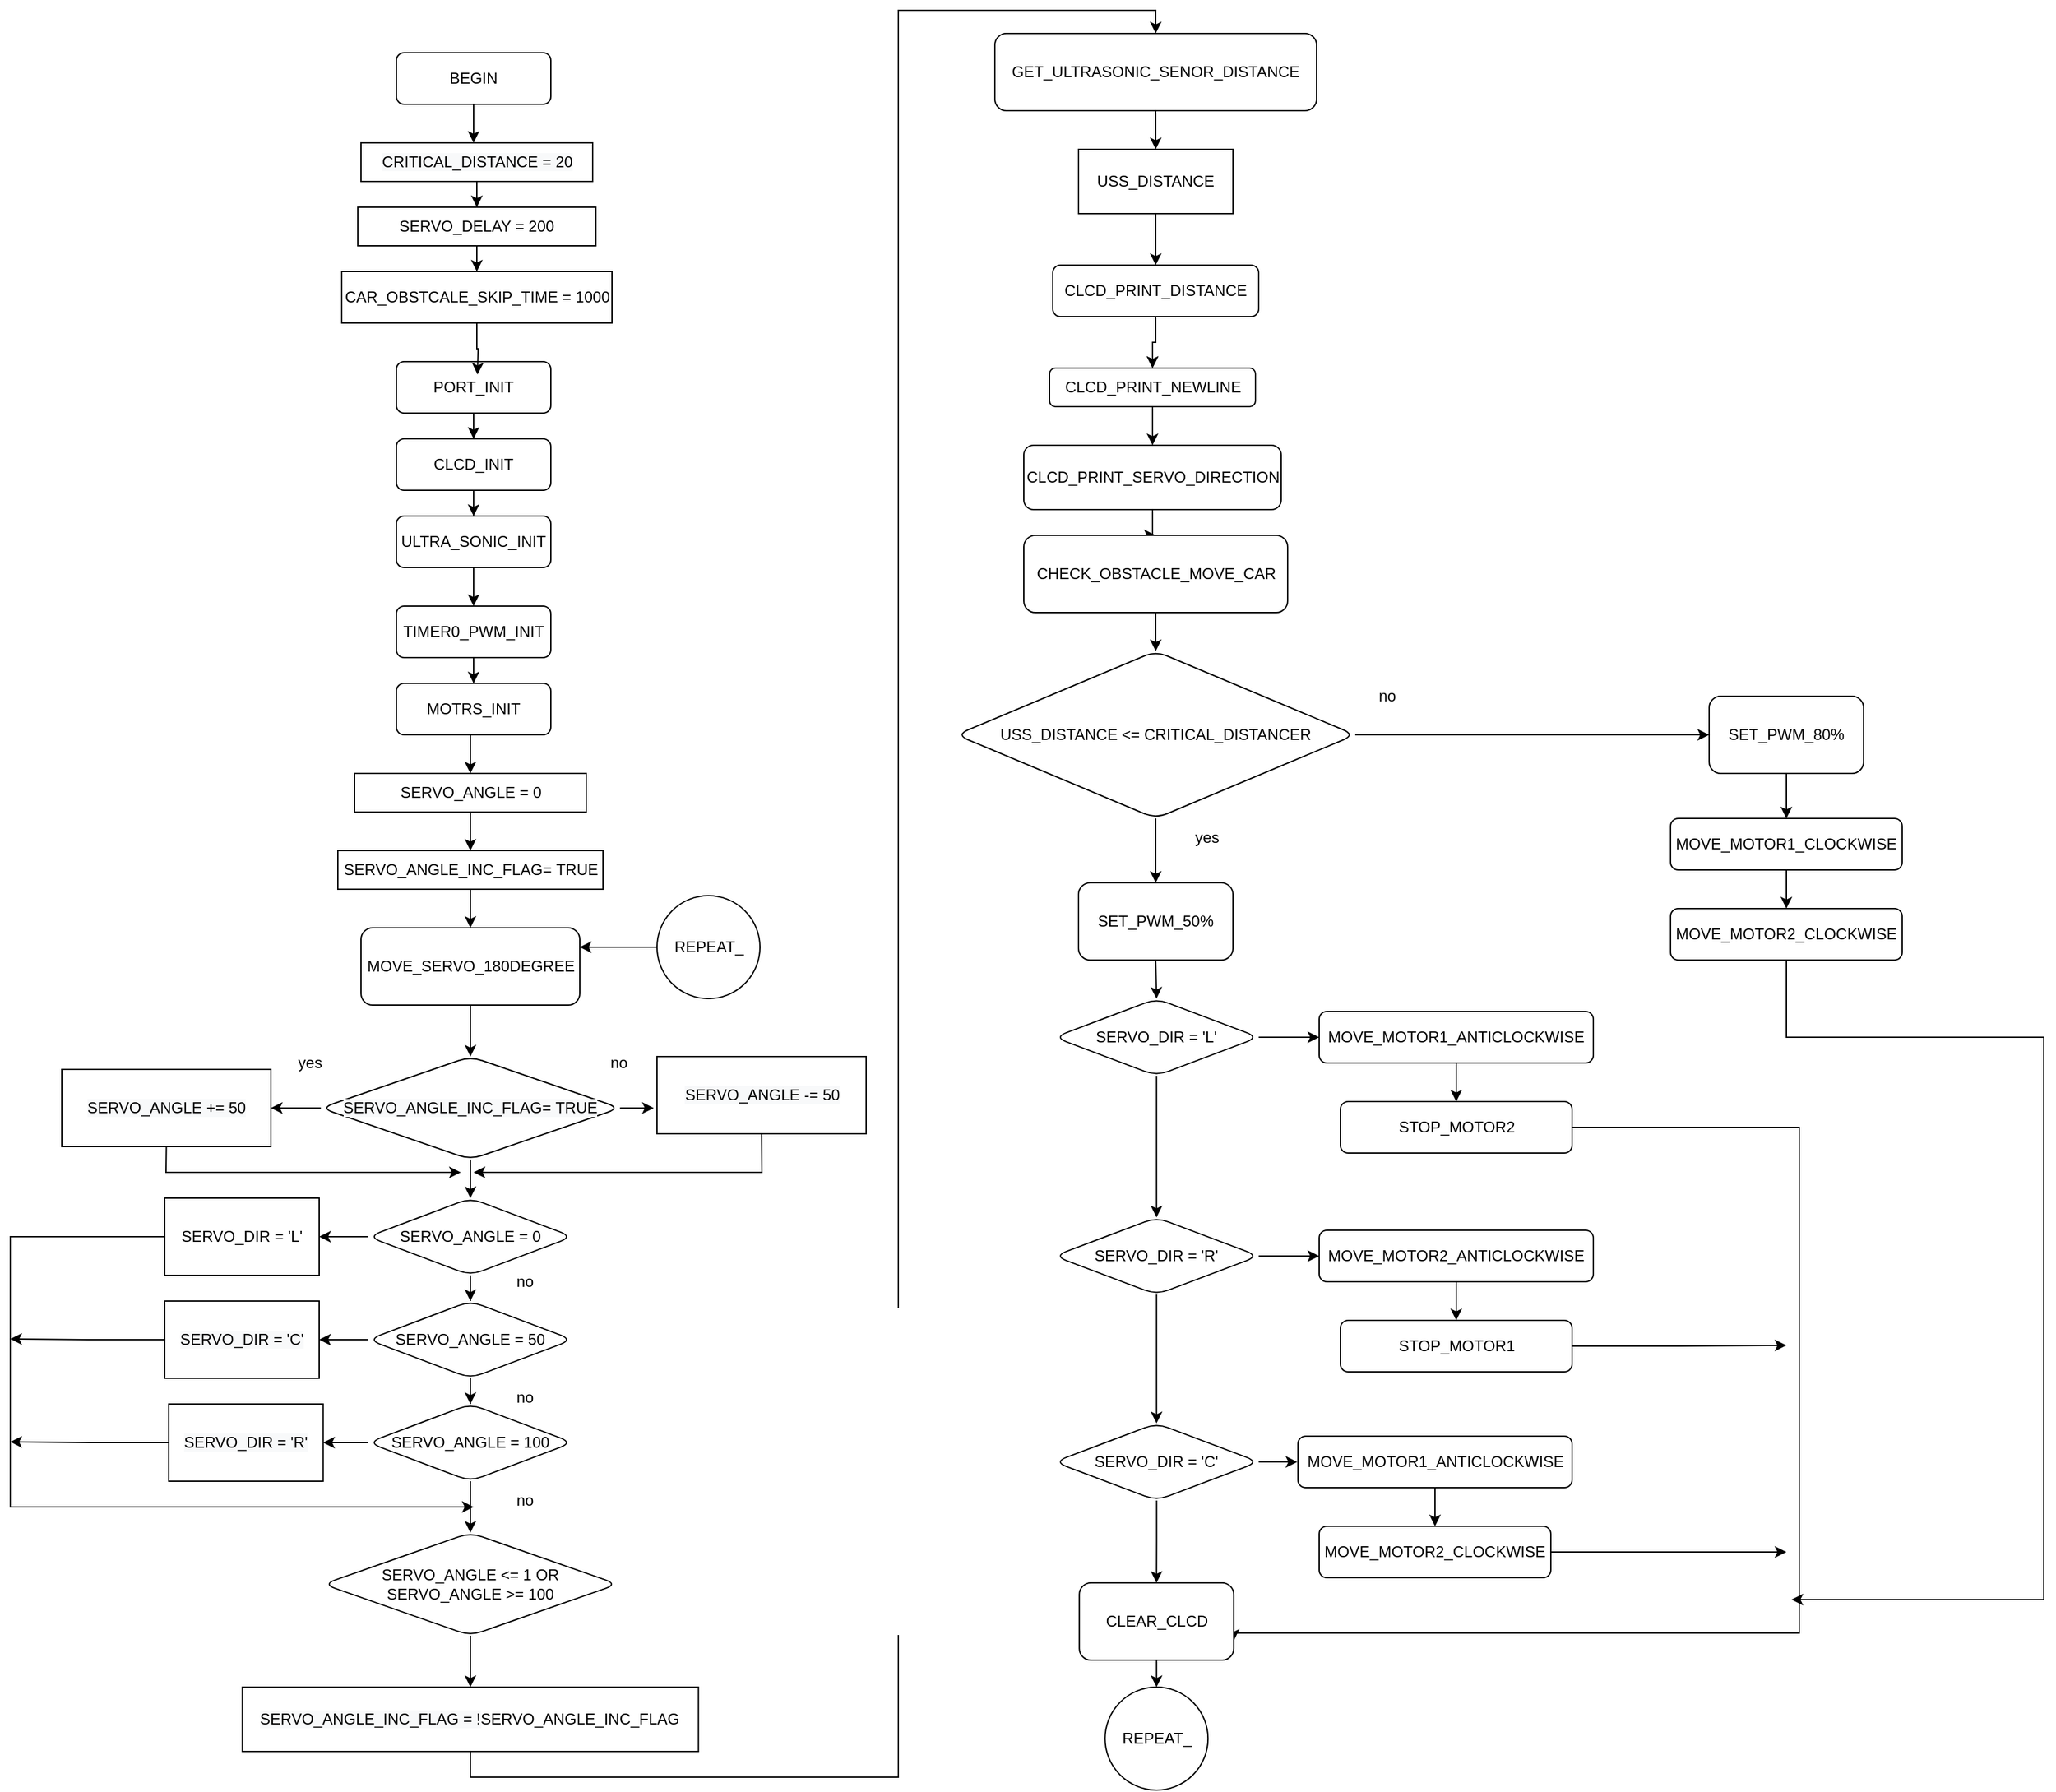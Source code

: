 <mxfile version="16.6.4" type="device"><diagram id="C5RBs43oDa-KdzZeNtuy" name="Page-1"><mxGraphModel dx="3539" dy="2941" grid="1" gridSize="13" guides="1" tooltips="1" connect="1" arrows="1" fold="1" page="1" pageScale="1" pageWidth="1169" pageHeight="1654" math="0" shadow="0"><root><mxCell id="WIyWlLk6GJQsqaUBKTNV-0"/><mxCell id="WIyWlLk6GJQsqaUBKTNV-1" parent="WIyWlLk6GJQsqaUBKTNV-0"/><mxCell id="8HvTYwltKbshmq21rxBY-44" value="" style="edgeStyle=orthogonalEdgeStyle;rounded=0;orthogonalLoop=1;jettySize=auto;html=1;" edge="1" parent="WIyWlLk6GJQsqaUBKTNV-1" source="WIyWlLk6GJQsqaUBKTNV-3"><mxGeometry relative="1" as="geometry"><mxPoint x="-10" y="-40" as="targetPoint"/></mxGeometry></mxCell><mxCell id="WIyWlLk6GJQsqaUBKTNV-3" value="BEGIN" style="rounded=1;whiteSpace=wrap;html=1;fontSize=12;glass=0;strokeWidth=1;shadow=0;" parent="WIyWlLk6GJQsqaUBKTNV-1" vertex="1"><mxGeometry x="-70" y="-110" width="120" height="40" as="geometry"/></mxCell><mxCell id="8HvTYwltKbshmq21rxBY-4" value="" style="edgeStyle=orthogonalEdgeStyle;rounded=0;orthogonalLoop=1;jettySize=auto;html=1;" edge="1" parent="WIyWlLk6GJQsqaUBKTNV-1" source="8HvTYwltKbshmq21rxBY-0" target="8HvTYwltKbshmq21rxBY-1"><mxGeometry relative="1" as="geometry"/></mxCell><mxCell id="8HvTYwltKbshmq21rxBY-0" value="PORT_INIT" style="rounded=1;whiteSpace=wrap;html=1;fontSize=12;glass=0;strokeWidth=1;shadow=0;" vertex="1" parent="WIyWlLk6GJQsqaUBKTNV-1"><mxGeometry x="-70" y="130" width="120" height="40" as="geometry"/></mxCell><mxCell id="8HvTYwltKbshmq21rxBY-6" value="" style="edgeStyle=orthogonalEdgeStyle;rounded=0;orthogonalLoop=1;jettySize=auto;html=1;" edge="1" parent="WIyWlLk6GJQsqaUBKTNV-1" source="8HvTYwltKbshmq21rxBY-1" target="8HvTYwltKbshmq21rxBY-5"><mxGeometry relative="1" as="geometry"/></mxCell><mxCell id="8HvTYwltKbshmq21rxBY-1" value="CLCD_INIT" style="rounded=1;whiteSpace=wrap;html=1;fontSize=12;glass=0;strokeWidth=1;shadow=0;" vertex="1" parent="WIyWlLk6GJQsqaUBKTNV-1"><mxGeometry x="-70" y="190" width="120" height="40" as="geometry"/></mxCell><mxCell id="8HvTYwltKbshmq21rxBY-8" value="" style="edgeStyle=orthogonalEdgeStyle;rounded=0;orthogonalLoop=1;jettySize=auto;html=1;" edge="1" parent="WIyWlLk6GJQsqaUBKTNV-1" source="8HvTYwltKbshmq21rxBY-5" target="8HvTYwltKbshmq21rxBY-7"><mxGeometry relative="1" as="geometry"/></mxCell><mxCell id="8HvTYwltKbshmq21rxBY-5" value="ULTRA_SONIC_INIT" style="rounded=1;whiteSpace=wrap;html=1;fontSize=12;glass=0;strokeWidth=1;shadow=0;" vertex="1" parent="WIyWlLk6GJQsqaUBKTNV-1"><mxGeometry x="-70" y="250" width="120" height="40" as="geometry"/></mxCell><mxCell id="8HvTYwltKbshmq21rxBY-10" value="" style="edgeStyle=orthogonalEdgeStyle;rounded=0;orthogonalLoop=1;jettySize=auto;html=1;" edge="1" parent="WIyWlLk6GJQsqaUBKTNV-1" source="8HvTYwltKbshmq21rxBY-7" target="8HvTYwltKbshmq21rxBY-9"><mxGeometry relative="1" as="geometry"/></mxCell><mxCell id="8HvTYwltKbshmq21rxBY-7" value="TIMER0_PWM_INIT" style="rounded=1;whiteSpace=wrap;html=1;fontSize=12;glass=0;strokeWidth=1;shadow=0;" vertex="1" parent="WIyWlLk6GJQsqaUBKTNV-1"><mxGeometry x="-70" y="320" width="120" height="40" as="geometry"/></mxCell><mxCell id="8HvTYwltKbshmq21rxBY-9" value="MOTRS_INIT" style="rounded=1;whiteSpace=wrap;html=1;fontSize=12;glass=0;strokeWidth=1;shadow=0;" vertex="1" parent="WIyWlLk6GJQsqaUBKTNV-1"><mxGeometry x="-70" y="380" width="120" height="40" as="geometry"/></mxCell><mxCell id="8HvTYwltKbshmq21rxBY-15" value="" style="edgeStyle=orthogonalEdgeStyle;rounded=0;orthogonalLoop=1;jettySize=auto;html=1;exitX=0.5;exitY=1;exitDx=0;exitDy=0;entryX=0.5;entryY=0;entryDx=0;entryDy=0;" edge="1" parent="WIyWlLk6GJQsqaUBKTNV-1" source="8HvTYwltKbshmq21rxBY-9" target="8HvTYwltKbshmq21rxBY-69"><mxGeometry relative="1" as="geometry"><mxPoint x="-2.5" y="490" as="sourcePoint"/><mxPoint x="-7.5" y="450" as="targetPoint"/></mxGeometry></mxCell><mxCell id="8HvTYwltKbshmq21rxBY-76" value="" style="edgeStyle=orthogonalEdgeStyle;rounded=0;orthogonalLoop=1;jettySize=auto;html=1;" edge="1" parent="WIyWlLk6GJQsqaUBKTNV-1" source="8HvTYwltKbshmq21rxBY-14" target="8HvTYwltKbshmq21rxBY-75"><mxGeometry relative="1" as="geometry"/></mxCell><mxCell id="8HvTYwltKbshmq21rxBY-14" value="MOVE_SERVO_180DEGREE" style="whiteSpace=wrap;html=1;rounded=1;glass=0;strokeWidth=1;shadow=0;" vertex="1" parent="WIyWlLk6GJQsqaUBKTNV-1"><mxGeometry x="-97.5" y="570" width="170" height="60" as="geometry"/></mxCell><mxCell id="8HvTYwltKbshmq21rxBY-99" value="" style="edgeStyle=orthogonalEdgeStyle;rounded=0;orthogonalLoop=1;jettySize=auto;html=1;" edge="1" parent="WIyWlLk6GJQsqaUBKTNV-1" source="8HvTYwltKbshmq21rxBY-22" target="8HvTYwltKbshmq21rxBY-98"><mxGeometry relative="1" as="geometry"/></mxCell><mxCell id="8HvTYwltKbshmq21rxBY-22" value="GET_ULTRASONIC_SENOR_DISTANCE" style="whiteSpace=wrap;html=1;rounded=1;glass=0;strokeWidth=1;shadow=0;" vertex="1" parent="WIyWlLk6GJQsqaUBKTNV-1"><mxGeometry x="395" y="-125" width="250" height="60" as="geometry"/></mxCell><mxCell id="8HvTYwltKbshmq21rxBY-29" value="" style="edgeStyle=orthogonalEdgeStyle;rounded=0;orthogonalLoop=1;jettySize=auto;html=1;" edge="1" parent="WIyWlLk6GJQsqaUBKTNV-1" source="8HvTYwltKbshmq21rxBY-24" target="8HvTYwltKbshmq21rxBY-28"><mxGeometry relative="1" as="geometry"/></mxCell><mxCell id="8HvTYwltKbshmq21rxBY-104" value="" style="edgeStyle=orthogonalEdgeStyle;rounded=0;orthogonalLoop=1;jettySize=auto;html=1;" edge="1" parent="WIyWlLk6GJQsqaUBKTNV-1" source="8HvTYwltKbshmq21rxBY-24" target="8HvTYwltKbshmq21rxBY-28"><mxGeometry relative="1" as="geometry"/></mxCell><mxCell id="8HvTYwltKbshmq21rxBY-24" value="CLCD_PRINT_DISTANCE" style="whiteSpace=wrap;html=1;rounded=1;glass=0;strokeWidth=1;shadow=0;" vertex="1" parent="WIyWlLk6GJQsqaUBKTNV-1"><mxGeometry x="440" y="55" width="160" height="40" as="geometry"/></mxCell><mxCell id="8HvTYwltKbshmq21rxBY-31" value="" style="edgeStyle=orthogonalEdgeStyle;rounded=0;orthogonalLoop=1;jettySize=auto;html=1;" edge="1" parent="WIyWlLk6GJQsqaUBKTNV-1" source="8HvTYwltKbshmq21rxBY-28" target="8HvTYwltKbshmq21rxBY-30"><mxGeometry relative="1" as="geometry"/></mxCell><mxCell id="8HvTYwltKbshmq21rxBY-28" value="CLCD_PRINT_NEWLINE" style="whiteSpace=wrap;html=1;rounded=1;glass=0;strokeWidth=1;shadow=0;" vertex="1" parent="WIyWlLk6GJQsqaUBKTNV-1"><mxGeometry x="437.5" y="135" width="160" height="30" as="geometry"/></mxCell><mxCell id="8HvTYwltKbshmq21rxBY-33" value="" style="edgeStyle=orthogonalEdgeStyle;rounded=0;orthogonalLoop=1;jettySize=auto;html=1;" edge="1" parent="WIyWlLk6GJQsqaUBKTNV-1" source="8HvTYwltKbshmq21rxBY-30" target="8HvTYwltKbshmq21rxBY-32"><mxGeometry relative="1" as="geometry"/></mxCell><mxCell id="8HvTYwltKbshmq21rxBY-30" value="CLCD_PRINT_SERVO_DIRECTION" style="whiteSpace=wrap;html=1;rounded=1;glass=0;strokeWidth=1;shadow=0;" vertex="1" parent="WIyWlLk6GJQsqaUBKTNV-1"><mxGeometry x="417.5" y="195" width="200" height="50" as="geometry"/></mxCell><mxCell id="8HvTYwltKbshmq21rxBY-35" value="" style="edgeStyle=orthogonalEdgeStyle;rounded=0;orthogonalLoop=1;jettySize=auto;html=1;" edge="1" parent="WIyWlLk6GJQsqaUBKTNV-1" source="8HvTYwltKbshmq21rxBY-32" target="8HvTYwltKbshmq21rxBY-34"><mxGeometry relative="1" as="geometry"/></mxCell><mxCell id="8HvTYwltKbshmq21rxBY-32" value="CHECK_OBSTACLE_MOVE_CAR" style="whiteSpace=wrap;html=1;rounded=1;glass=0;strokeWidth=1;shadow=0;" vertex="1" parent="WIyWlLk6GJQsqaUBKTNV-1"><mxGeometry x="417.5" y="265" width="205" height="60" as="geometry"/></mxCell><mxCell id="8HvTYwltKbshmq21rxBY-107" value="" style="edgeStyle=orthogonalEdgeStyle;rounded=0;orthogonalLoop=1;jettySize=auto;html=1;" edge="1" parent="WIyWlLk6GJQsqaUBKTNV-1" source="8HvTYwltKbshmq21rxBY-34" target="8HvTYwltKbshmq21rxBY-106"><mxGeometry relative="1" as="geometry"/></mxCell><mxCell id="8HvTYwltKbshmq21rxBY-115" value="" style="edgeStyle=orthogonalEdgeStyle;rounded=0;orthogonalLoop=1;jettySize=auto;html=1;" edge="1" parent="WIyWlLk6GJQsqaUBKTNV-1" source="8HvTYwltKbshmq21rxBY-34" target="8HvTYwltKbshmq21rxBY-114"><mxGeometry relative="1" as="geometry"/></mxCell><mxCell id="8HvTYwltKbshmq21rxBY-34" value="USS_DISTANCE &amp;lt;= CRITICAL_DISTANCER" style="rhombus;whiteSpace=wrap;html=1;rounded=1;glass=0;strokeWidth=1;shadow=0;" vertex="1" parent="WIyWlLk6GJQsqaUBKTNV-1"><mxGeometry x="365" y="355" width="310" height="130" as="geometry"/></mxCell><mxCell id="8HvTYwltKbshmq21rxBY-64" value="" style="edgeStyle=orthogonalEdgeStyle;rounded=0;orthogonalLoop=1;jettySize=auto;html=1;" edge="1" parent="WIyWlLk6GJQsqaUBKTNV-1" source="8HvTYwltKbshmq21rxBY-61" target="8HvTYwltKbshmq21rxBY-62"><mxGeometry relative="1" as="geometry"/></mxCell><mxCell id="8HvTYwltKbshmq21rxBY-61" value="&#10;&#10;&lt;span style=&quot;color: rgb(0, 0, 0); font-family: helvetica; font-size: 12px; font-style: normal; font-weight: 400; letter-spacing: normal; text-align: center; text-indent: 0px; text-transform: none; word-spacing: 0px; background-color: rgb(248, 249, 250); display: inline; float: none;&quot;&gt;CRITICAL_DISTANCE = 20&lt;/span&gt;&#10;&#10;" style="rounded=0;whiteSpace=wrap;html=1;" vertex="1" parent="WIyWlLk6GJQsqaUBKTNV-1"><mxGeometry x="-97.5" y="-40" width="180" height="30" as="geometry"/></mxCell><mxCell id="8HvTYwltKbshmq21rxBY-65" value="" style="edgeStyle=orthogonalEdgeStyle;rounded=0;orthogonalLoop=1;jettySize=auto;html=1;" edge="1" parent="WIyWlLk6GJQsqaUBKTNV-1" source="8HvTYwltKbshmq21rxBY-62" target="8HvTYwltKbshmq21rxBY-63"><mxGeometry relative="1" as="geometry"/></mxCell><mxCell id="8HvTYwltKbshmq21rxBY-62" value="SERVO_DELAY = 200" style="rounded=0;whiteSpace=wrap;html=1;" vertex="1" parent="WIyWlLk6GJQsqaUBKTNV-1"><mxGeometry x="-100" y="10" width="185" height="30" as="geometry"/></mxCell><mxCell id="8HvTYwltKbshmq21rxBY-67" value="" style="edgeStyle=orthogonalEdgeStyle;rounded=0;orthogonalLoop=1;jettySize=auto;html=1;" edge="1" parent="WIyWlLk6GJQsqaUBKTNV-1" source="8HvTYwltKbshmq21rxBY-63"><mxGeometry relative="1" as="geometry"><mxPoint x="-7" y="140" as="targetPoint"/></mxGeometry></mxCell><mxCell id="8HvTYwltKbshmq21rxBY-63" value="CAR_OBSTCALE_SKIP_TIME = 1000" style="rounded=0;whiteSpace=wrap;html=1;" vertex="1" parent="WIyWlLk6GJQsqaUBKTNV-1"><mxGeometry x="-112.5" y="60" width="210" height="40" as="geometry"/></mxCell><mxCell id="8HvTYwltKbshmq21rxBY-74" value="" style="edgeStyle=orthogonalEdgeStyle;rounded=0;orthogonalLoop=1;jettySize=auto;html=1;" edge="1" parent="WIyWlLk6GJQsqaUBKTNV-1" source="8HvTYwltKbshmq21rxBY-68" target="8HvTYwltKbshmq21rxBY-14"><mxGeometry relative="1" as="geometry"/></mxCell><mxCell id="8HvTYwltKbshmq21rxBY-68" value="SERVO_ANGLE_INC_FLAG=&amp;nbsp;TRUE" style="rounded=0;whiteSpace=wrap;html=1;" vertex="1" parent="WIyWlLk6GJQsqaUBKTNV-1"><mxGeometry x="-115.5" y="510" width="206" height="30" as="geometry"/></mxCell><mxCell id="8HvTYwltKbshmq21rxBY-73" value="" style="edgeStyle=orthogonalEdgeStyle;rounded=0;orthogonalLoop=1;jettySize=auto;html=1;" edge="1" parent="WIyWlLk6GJQsqaUBKTNV-1" source="8HvTYwltKbshmq21rxBY-69" target="8HvTYwltKbshmq21rxBY-68"><mxGeometry relative="1" as="geometry"/></mxCell><mxCell id="8HvTYwltKbshmq21rxBY-69" value="SERVO_ANGLE = 0" style="rounded=0;whiteSpace=wrap;html=1;" vertex="1" parent="WIyWlLk6GJQsqaUBKTNV-1"><mxGeometry x="-102.5" y="450" width="180" height="30" as="geometry"/></mxCell><mxCell id="8HvTYwltKbshmq21rxBY-80" value="" style="edgeStyle=orthogonalEdgeStyle;rounded=0;orthogonalLoop=1;jettySize=auto;html=1;" edge="1" parent="WIyWlLk6GJQsqaUBKTNV-1" source="8HvTYwltKbshmq21rxBY-75" target="8HvTYwltKbshmq21rxBY-79"><mxGeometry relative="1" as="geometry"/></mxCell><mxCell id="8HvTYwltKbshmq21rxBY-84" value="" style="edgeStyle=orthogonalEdgeStyle;rounded=0;orthogonalLoop=1;jettySize=auto;html=1;" edge="1" parent="WIyWlLk6GJQsqaUBKTNV-1" source="8HvTYwltKbshmq21rxBY-75"><mxGeometry relative="1" as="geometry"><mxPoint x="130" y="710" as="targetPoint"/></mxGeometry></mxCell><mxCell id="8HvTYwltKbshmq21rxBY-117" value="" style="edgeStyle=orthogonalEdgeStyle;rounded=0;orthogonalLoop=1;jettySize=auto;html=1;" edge="1" parent="WIyWlLk6GJQsqaUBKTNV-1" source="8HvTYwltKbshmq21rxBY-75" target="8HvTYwltKbshmq21rxBY-116"><mxGeometry relative="1" as="geometry"/></mxCell><mxCell id="8HvTYwltKbshmq21rxBY-75" value="&#10;&#10;&lt;span style=&quot;color: rgb(0, 0, 0); font-family: helvetica; font-size: 12px; font-style: normal; font-weight: 400; letter-spacing: normal; text-align: center; text-indent: 0px; text-transform: none; word-spacing: 0px; background-color: rgb(248, 249, 250); display: inline; float: none;&quot;&gt;SERVO_ANGLE_INC_FLAG=&amp;nbsp;TRUE&lt;/span&gt;&#10;&#10;" style="rhombus;whiteSpace=wrap;html=1;rounded=1;glass=0;strokeWidth=1;shadow=0;" vertex="1" parent="WIyWlLk6GJQsqaUBKTNV-1"><mxGeometry x="-128.75" y="670" width="232.5" height="80" as="geometry"/></mxCell><mxCell id="8HvTYwltKbshmq21rxBY-79" value="&lt;span style=&quot;color: rgb(0 , 0 , 0) ; font-family: &amp;#34;helvetica&amp;#34; ; font-size: 12px ; font-style: normal ; font-weight: 400 ; letter-spacing: normal ; text-align: center ; text-indent: 0px ; text-transform: none ; word-spacing: 0px ; background-color: rgb(248 , 249 , 250) ; display: inline ; float: none&quot;&gt;SERVO_ANGLE += 50&lt;/span&gt;" style="rounded=0;whiteSpace=wrap;html=1;" vertex="1" parent="WIyWlLk6GJQsqaUBKTNV-1"><mxGeometry x="-330" y="680" width="162.5" height="60" as="geometry"/></mxCell><mxCell id="8HvTYwltKbshmq21rxBY-85" value="yes" style="text;html=1;strokeColor=none;fillColor=none;align=center;verticalAlign=middle;whiteSpace=wrap;rounded=0;" vertex="1" parent="WIyWlLk6GJQsqaUBKTNV-1"><mxGeometry x="-167.5" y="660" width="60" height="30" as="geometry"/></mxCell><mxCell id="8HvTYwltKbshmq21rxBY-86" value="no" style="text;html=1;strokeColor=none;fillColor=none;align=center;verticalAlign=middle;whiteSpace=wrap;rounded=0;" vertex="1" parent="WIyWlLk6GJQsqaUBKTNV-1"><mxGeometry x="72.5" y="660" width="60" height="30" as="geometry"/></mxCell><mxCell id="8HvTYwltKbshmq21rxBY-92" value="" style="edgeStyle=orthogonalEdgeStyle;rounded=0;orthogonalLoop=1;jettySize=auto;html=1;" edge="1" parent="WIyWlLk6GJQsqaUBKTNV-1" source="8HvTYwltKbshmq21rxBY-87" target="8HvTYwltKbshmq21rxBY-89"><mxGeometry relative="1" as="geometry"/></mxCell><mxCell id="8HvTYwltKbshmq21rxBY-87" value="SERVO_ANGLE &amp;lt;= 1 OR SERVO_ANGLE &amp;gt;= 100" style="rhombus;whiteSpace=wrap;html=1;rounded=1;glass=0;strokeWidth=1;shadow=0;" vertex="1" parent="WIyWlLk6GJQsqaUBKTNV-1"><mxGeometry x="-126.88" y="1040" width="228.75" height="80" as="geometry"/></mxCell><mxCell id="8HvTYwltKbshmq21rxBY-143" style="edgeStyle=orthogonalEdgeStyle;rounded=0;orthogonalLoop=1;jettySize=auto;html=1;entryX=0.5;entryY=0;entryDx=0;entryDy=0;exitX=0.5;exitY=1;exitDx=0;exitDy=0;" edge="1" parent="WIyWlLk6GJQsqaUBKTNV-1" source="8HvTYwltKbshmq21rxBY-89" target="8HvTYwltKbshmq21rxBY-22"><mxGeometry relative="1" as="geometry"><Array as="points"><mxPoint x="-12" y="1230"/><mxPoint x="320" y="1230"/><mxPoint x="320" y="-143"/><mxPoint x="520" y="-143"/></Array></mxGeometry></mxCell><mxCell id="8HvTYwltKbshmq21rxBY-89" value="&lt;span style=&quot;color: rgb(0 , 0 , 0) ; font-family: &amp;#34;helvetica&amp;#34; ; font-size: 12px ; font-style: normal ; font-weight: 400 ; letter-spacing: normal ; text-align: center ; text-indent: 0px ; text-transform: none ; word-spacing: 0px ; background-color: rgb(248 , 249 , 250) ; display: inline ; float: none&quot;&gt;SERVO_ANGLE_INC_FLAG = !&lt;/span&gt;SERVO_ANGLE_INC_FLAG" style="rounded=0;whiteSpace=wrap;html=1;" vertex="1" parent="WIyWlLk6GJQsqaUBKTNV-1"><mxGeometry x="-189.69" y="1160" width="354.37" height="50" as="geometry"/></mxCell><mxCell id="8HvTYwltKbshmq21rxBY-90" value="" style="endArrow=classic;html=1;rounded=0;exitX=0.5;exitY=1;exitDx=0;exitDy=0;" edge="1" parent="WIyWlLk6GJQsqaUBKTNV-1" source="8HvTYwltKbshmq21rxBY-95"><mxGeometry width="50" height="50" relative="1" as="geometry"><mxPoint x="211.25" y="740" as="sourcePoint"/><mxPoint x="-10" y="760" as="targetPoint"/><Array as="points"><mxPoint x="214" y="760"/></Array></mxGeometry></mxCell><mxCell id="8HvTYwltKbshmq21rxBY-91" value="" style="endArrow=classic;html=1;rounded=0;exitX=0.5;exitY=1;exitDx=0;exitDy=0;" edge="1" parent="WIyWlLk6GJQsqaUBKTNV-1" source="8HvTYwltKbshmq21rxBY-79"><mxGeometry width="50" height="50" relative="1" as="geometry"><mxPoint x="221.25" y="750" as="sourcePoint"/><mxPoint x="-20" y="760" as="targetPoint"/><Array as="points"><mxPoint x="-249" y="760"/></Array></mxGeometry></mxCell><mxCell id="8HvTYwltKbshmq21rxBY-95" value="&lt;span style=&quot;color: rgb(0 , 0 , 0) ; font-family: &amp;#34;helvetica&amp;#34; ; font-size: 12px ; font-style: normal ; font-weight: 400 ; letter-spacing: normal ; text-align: center ; text-indent: 0px ; text-transform: none ; word-spacing: 0px ; background-color: rgb(248 , 249 , 250) ; display: inline ; float: none&quot;&gt;SERVO_ANGLE -= 50&lt;/span&gt;" style="rounded=0;whiteSpace=wrap;html=1;" vertex="1" parent="WIyWlLk6GJQsqaUBKTNV-1"><mxGeometry x="132.5" y="670" width="162.5" height="60" as="geometry"/></mxCell><mxCell id="8HvTYwltKbshmq21rxBY-105" style="edgeStyle=orthogonalEdgeStyle;rounded=0;orthogonalLoop=1;jettySize=auto;html=1;exitX=0.5;exitY=1;exitDx=0;exitDy=0;entryX=0.5;entryY=0;entryDx=0;entryDy=0;" edge="1" parent="WIyWlLk6GJQsqaUBKTNV-1" source="8HvTYwltKbshmq21rxBY-98" target="8HvTYwltKbshmq21rxBY-24"><mxGeometry relative="1" as="geometry"/></mxCell><mxCell id="8HvTYwltKbshmq21rxBY-98" value="USS_DISTANCE" style="rounded=0;whiteSpace=wrap;html=1;" vertex="1" parent="WIyWlLk6GJQsqaUBKTNV-1"><mxGeometry x="460" y="-35" width="120" height="50" as="geometry"/></mxCell><mxCell id="8HvTYwltKbshmq21rxBY-111" value="" style="edgeStyle=orthogonalEdgeStyle;rounded=0;orthogonalLoop=1;jettySize=auto;html=1;" edge="1" parent="WIyWlLk6GJQsqaUBKTNV-1" source="8HvTYwltKbshmq21rxBY-106" target="8HvTYwltKbshmq21rxBY-110"><mxGeometry relative="1" as="geometry"/></mxCell><mxCell id="8HvTYwltKbshmq21rxBY-106" value="SET_PWM_80%" style="whiteSpace=wrap;html=1;rounded=1;glass=0;strokeWidth=1;shadow=0;" vertex="1" parent="WIyWlLk6GJQsqaUBKTNV-1"><mxGeometry x="950" y="390" width="120" height="60" as="geometry"/></mxCell><mxCell id="8HvTYwltKbshmq21rxBY-108" value="yes" style="text;html=1;strokeColor=none;fillColor=none;align=center;verticalAlign=middle;whiteSpace=wrap;rounded=0;" vertex="1" parent="WIyWlLk6GJQsqaUBKTNV-1"><mxGeometry x="530" y="485" width="60" height="30" as="geometry"/></mxCell><mxCell id="8HvTYwltKbshmq21rxBY-109" value="no" style="text;html=1;strokeColor=none;fillColor=none;align=center;verticalAlign=middle;whiteSpace=wrap;rounded=0;" vertex="1" parent="WIyWlLk6GJQsqaUBKTNV-1"><mxGeometry x="670" y="375" width="60" height="30" as="geometry"/></mxCell><mxCell id="8HvTYwltKbshmq21rxBY-113" value="" style="edgeStyle=orthogonalEdgeStyle;rounded=0;orthogonalLoop=1;jettySize=auto;html=1;" edge="1" parent="WIyWlLk6GJQsqaUBKTNV-1" source="8HvTYwltKbshmq21rxBY-110" target="8HvTYwltKbshmq21rxBY-112"><mxGeometry relative="1" as="geometry"/></mxCell><mxCell id="8HvTYwltKbshmq21rxBY-110" value="MOVE_MOTOR1_CLOCKWISE" style="whiteSpace=wrap;html=1;rounded=1;glass=0;strokeWidth=1;shadow=0;" vertex="1" parent="WIyWlLk6GJQsqaUBKTNV-1"><mxGeometry x="920" y="485" width="180" height="40" as="geometry"/></mxCell><mxCell id="8HvTYwltKbshmq21rxBY-174" style="edgeStyle=orthogonalEdgeStyle;rounded=0;orthogonalLoop=1;jettySize=auto;html=1;exitX=0.5;exitY=1;exitDx=0;exitDy=0;" edge="1" parent="WIyWlLk6GJQsqaUBKTNV-1" source="8HvTYwltKbshmq21rxBY-112"><mxGeometry relative="1" as="geometry"><mxPoint x="1014" y="1092" as="targetPoint"/><Array as="points"><mxPoint x="1010" y="655"/><mxPoint x="1210" y="655"/><mxPoint x="1210" y="1092"/><mxPoint x="1030" y="1092"/></Array></mxGeometry></mxCell><mxCell id="8HvTYwltKbshmq21rxBY-112" value="MOVE_MOTOR2_CLOCKWISE" style="whiteSpace=wrap;html=1;rounded=1;glass=0;strokeWidth=1;shadow=0;" vertex="1" parent="WIyWlLk6GJQsqaUBKTNV-1"><mxGeometry x="920" y="555" width="180" height="40" as="geometry"/></mxCell><mxCell id="8HvTYwltKbshmq21rxBY-147" style="edgeStyle=orthogonalEdgeStyle;rounded=0;orthogonalLoop=1;jettySize=auto;html=1;exitX=0.5;exitY=1;exitDx=0;exitDy=0;entryX=0.5;entryY=0;entryDx=0;entryDy=0;" edge="1" parent="WIyWlLk6GJQsqaUBKTNV-1" source="8HvTYwltKbshmq21rxBY-114" target="8HvTYwltKbshmq21rxBY-144"><mxGeometry relative="1" as="geometry"/></mxCell><mxCell id="8HvTYwltKbshmq21rxBY-114" value="SET_PWM_50%" style="whiteSpace=wrap;html=1;rounded=1;glass=0;strokeWidth=1;shadow=0;" vertex="1" parent="WIyWlLk6GJQsqaUBKTNV-1"><mxGeometry x="460" y="535" width="120" height="60" as="geometry"/></mxCell><mxCell id="8HvTYwltKbshmq21rxBY-120" value="" style="edgeStyle=orthogonalEdgeStyle;rounded=0;orthogonalLoop=1;jettySize=auto;html=1;" edge="1" parent="WIyWlLk6GJQsqaUBKTNV-1" source="8HvTYwltKbshmq21rxBY-116" target="8HvTYwltKbshmq21rxBY-119"><mxGeometry relative="1" as="geometry"/></mxCell><mxCell id="8HvTYwltKbshmq21rxBY-137" style="edgeStyle=orthogonalEdgeStyle;rounded=0;orthogonalLoop=1;jettySize=auto;html=1;exitX=0;exitY=0.5;exitDx=0;exitDy=0;entryX=1;entryY=0.5;entryDx=0;entryDy=0;" edge="1" parent="WIyWlLk6GJQsqaUBKTNV-1" source="8HvTYwltKbshmq21rxBY-116" target="8HvTYwltKbshmq21rxBY-134"><mxGeometry relative="1" as="geometry"/></mxCell><mxCell id="8HvTYwltKbshmq21rxBY-116" value="SERVO_ANGLE = 0" style="rhombus;whiteSpace=wrap;html=1;rounded=1;glass=0;strokeWidth=1;shadow=0;" vertex="1" parent="WIyWlLk6GJQsqaUBKTNV-1"><mxGeometry x="-91.88" y="780" width="158.75" height="60" as="geometry"/></mxCell><mxCell id="8HvTYwltKbshmq21rxBY-122" value="" style="edgeStyle=orthogonalEdgeStyle;rounded=0;orthogonalLoop=1;jettySize=auto;html=1;" edge="1" parent="WIyWlLk6GJQsqaUBKTNV-1" source="8HvTYwltKbshmq21rxBY-119" target="8HvTYwltKbshmq21rxBY-121"><mxGeometry relative="1" as="geometry"/></mxCell><mxCell id="8HvTYwltKbshmq21rxBY-138" style="edgeStyle=orthogonalEdgeStyle;rounded=0;orthogonalLoop=1;jettySize=auto;html=1;exitX=0;exitY=0.5;exitDx=0;exitDy=0;entryX=1;entryY=0.5;entryDx=0;entryDy=0;" edge="1" parent="WIyWlLk6GJQsqaUBKTNV-1" source="8HvTYwltKbshmq21rxBY-119" target="8HvTYwltKbshmq21rxBY-136"><mxGeometry relative="1" as="geometry"/></mxCell><mxCell id="8HvTYwltKbshmq21rxBY-119" value="SERVO_ANGLE = 50" style="rhombus;whiteSpace=wrap;html=1;rounded=1;glass=0;strokeWidth=1;shadow=0;" vertex="1" parent="WIyWlLk6GJQsqaUBKTNV-1"><mxGeometry x="-91.88" y="860" width="158.75" height="60" as="geometry"/></mxCell><mxCell id="8HvTYwltKbshmq21rxBY-126" style="edgeStyle=orthogonalEdgeStyle;rounded=0;orthogonalLoop=1;jettySize=auto;html=1;exitX=0.5;exitY=1;exitDx=0;exitDy=0;" edge="1" parent="WIyWlLk6GJQsqaUBKTNV-1" source="8HvTYwltKbshmq21rxBY-121" target="8HvTYwltKbshmq21rxBY-87"><mxGeometry relative="1" as="geometry"/></mxCell><mxCell id="8HvTYwltKbshmq21rxBY-139" style="edgeStyle=orthogonalEdgeStyle;rounded=0;orthogonalLoop=1;jettySize=auto;html=1;exitX=0;exitY=0.5;exitDx=0;exitDy=0;entryX=1;entryY=0.5;entryDx=0;entryDy=0;" edge="1" parent="WIyWlLk6GJQsqaUBKTNV-1" source="8HvTYwltKbshmq21rxBY-121" target="8HvTYwltKbshmq21rxBY-135"><mxGeometry relative="1" as="geometry"/></mxCell><mxCell id="8HvTYwltKbshmq21rxBY-121" value="SERVO_ANGLE = 100" style="rhombus;whiteSpace=wrap;html=1;rounded=1;glass=0;strokeWidth=1;shadow=0;" vertex="1" parent="WIyWlLk6GJQsqaUBKTNV-1"><mxGeometry x="-91.88" y="940" width="158.75" height="60" as="geometry"/></mxCell><mxCell id="8HvTYwltKbshmq21rxBY-131" value="no" style="text;html=1;strokeColor=none;fillColor=none;align=center;verticalAlign=middle;whiteSpace=wrap;rounded=0;" vertex="1" parent="WIyWlLk6GJQsqaUBKTNV-1"><mxGeometry y="830" width="60" height="30" as="geometry"/></mxCell><mxCell id="8HvTYwltKbshmq21rxBY-132" value="no" style="text;html=1;strokeColor=none;fillColor=none;align=center;verticalAlign=middle;whiteSpace=wrap;rounded=0;" vertex="1" parent="WIyWlLk6GJQsqaUBKTNV-1"><mxGeometry y="920" width="60" height="30" as="geometry"/></mxCell><mxCell id="8HvTYwltKbshmq21rxBY-133" value="no" style="text;html=1;strokeColor=none;fillColor=none;align=center;verticalAlign=middle;whiteSpace=wrap;rounded=0;" vertex="1" parent="WIyWlLk6GJQsqaUBKTNV-1"><mxGeometry y="1000" width="60" height="30" as="geometry"/></mxCell><mxCell id="8HvTYwltKbshmq21rxBY-140" style="edgeStyle=orthogonalEdgeStyle;rounded=0;orthogonalLoop=1;jettySize=auto;html=1;" edge="1" parent="WIyWlLk6GJQsqaUBKTNV-1" source="8HvTYwltKbshmq21rxBY-134"><mxGeometry relative="1" as="geometry"><mxPoint x="-10" y="1020" as="targetPoint"/><Array as="points"><mxPoint x="-370" y="810"/><mxPoint x="-370" y="1020"/></Array></mxGeometry></mxCell><mxCell id="8HvTYwltKbshmq21rxBY-134" value="SERVO_DIR = 'L'" style="rounded=0;whiteSpace=wrap;html=1;" vertex="1" parent="WIyWlLk6GJQsqaUBKTNV-1"><mxGeometry x="-250" y="780" width="120" height="60" as="geometry"/></mxCell><mxCell id="8HvTYwltKbshmq21rxBY-142" style="edgeStyle=orthogonalEdgeStyle;rounded=0;orthogonalLoop=1;jettySize=auto;html=1;exitX=0;exitY=0.5;exitDx=0;exitDy=0;" edge="1" parent="WIyWlLk6GJQsqaUBKTNV-1" source="8HvTYwltKbshmq21rxBY-135"><mxGeometry relative="1" as="geometry"><mxPoint x="-370" y="969.429" as="targetPoint"/></mxGeometry></mxCell><mxCell id="8HvTYwltKbshmq21rxBY-135" value="&lt;span style=&quot;color: rgb(0 , 0 , 0) ; font-family: &amp;#34;helvetica&amp;#34; ; font-size: 12px ; font-style: normal ; font-weight: 400 ; letter-spacing: normal ; text-align: center ; text-indent: 0px ; text-transform: none ; word-spacing: 0px ; background-color: rgb(248 , 249 , 250) ; display: inline ; float: none&quot;&gt;SERVO_DIR = 'R'&lt;/span&gt;" style="rounded=0;whiteSpace=wrap;html=1;" vertex="1" parent="WIyWlLk6GJQsqaUBKTNV-1"><mxGeometry x="-246.88" y="940" width="120" height="60" as="geometry"/></mxCell><mxCell id="8HvTYwltKbshmq21rxBY-141" style="edgeStyle=orthogonalEdgeStyle;rounded=0;orthogonalLoop=1;jettySize=auto;html=1;exitX=0;exitY=0.5;exitDx=0;exitDy=0;" edge="1" parent="WIyWlLk6GJQsqaUBKTNV-1" source="8HvTYwltKbshmq21rxBY-136"><mxGeometry relative="1" as="geometry"><mxPoint x="-370" y="889.429" as="targetPoint"/></mxGeometry></mxCell><mxCell id="8HvTYwltKbshmq21rxBY-136" value="&lt;span style=&quot;color: rgb(0 , 0 , 0) ; font-family: &amp;#34;helvetica&amp;#34; ; font-size: 12px ; font-style: normal ; font-weight: 400 ; letter-spacing: normal ; text-align: center ; text-indent: 0px ; text-transform: none ; word-spacing: 0px ; background-color: rgb(248 , 249 , 250) ; display: inline ; float: none&quot;&gt;SERVO_DIR = 'C'&lt;/span&gt;" style="rounded=0;whiteSpace=wrap;html=1;" vertex="1" parent="WIyWlLk6GJQsqaUBKTNV-1"><mxGeometry x="-250" y="860" width="120" height="60" as="geometry"/></mxCell><mxCell id="8HvTYwltKbshmq21rxBY-148" style="edgeStyle=orthogonalEdgeStyle;rounded=0;orthogonalLoop=1;jettySize=auto;html=1;exitX=0.5;exitY=1;exitDx=0;exitDy=0;entryX=0.5;entryY=0;entryDx=0;entryDy=0;" edge="1" parent="WIyWlLk6GJQsqaUBKTNV-1" source="8HvTYwltKbshmq21rxBY-144" target="8HvTYwltKbshmq21rxBY-146"><mxGeometry relative="1" as="geometry"/></mxCell><mxCell id="8HvTYwltKbshmq21rxBY-153" style="edgeStyle=orthogonalEdgeStyle;rounded=0;orthogonalLoop=1;jettySize=auto;html=1;exitX=1;exitY=0.5;exitDx=0;exitDy=0;entryX=0;entryY=0.5;entryDx=0;entryDy=0;" edge="1" parent="WIyWlLk6GJQsqaUBKTNV-1" source="8HvTYwltKbshmq21rxBY-144" target="8HvTYwltKbshmq21rxBY-151"><mxGeometry relative="1" as="geometry"/></mxCell><mxCell id="8HvTYwltKbshmq21rxBY-144" value="SERVO_DIR = 'L'" style="rhombus;whiteSpace=wrap;html=1;rounded=1;glass=0;strokeWidth=1;shadow=0;" vertex="1" parent="WIyWlLk6GJQsqaUBKTNV-1"><mxGeometry x="441.25" y="625" width="158.75" height="60" as="geometry"/></mxCell><mxCell id="8HvTYwltKbshmq21rxBY-163" style="edgeStyle=orthogonalEdgeStyle;rounded=0;orthogonalLoop=1;jettySize=auto;html=1;exitX=1;exitY=0.5;exitDx=0;exitDy=0;" edge="1" parent="WIyWlLk6GJQsqaUBKTNV-1" source="8HvTYwltKbshmq21rxBY-145"><mxGeometry relative="1" as="geometry"><mxPoint x="630" y="984.429" as="targetPoint"/></mxGeometry></mxCell><mxCell id="8HvTYwltKbshmq21rxBY-165" value="" style="edgeStyle=orthogonalEdgeStyle;rounded=0;orthogonalLoop=1;jettySize=auto;html=1;" edge="1" parent="WIyWlLk6GJQsqaUBKTNV-1" source="8HvTYwltKbshmq21rxBY-145" target="8HvTYwltKbshmq21rxBY-164"><mxGeometry relative="1" as="geometry"/></mxCell><mxCell id="8HvTYwltKbshmq21rxBY-145" value="SERVO_DIR = 'C'" style="rhombus;whiteSpace=wrap;html=1;rounded=1;glass=0;strokeWidth=1;shadow=0;" vertex="1" parent="WIyWlLk6GJQsqaUBKTNV-1"><mxGeometry x="441.25" y="955" width="158.75" height="60" as="geometry"/></mxCell><mxCell id="8HvTYwltKbshmq21rxBY-149" style="edgeStyle=orthogonalEdgeStyle;rounded=0;orthogonalLoop=1;jettySize=auto;html=1;exitX=0.5;exitY=1;exitDx=0;exitDy=0;entryX=0.5;entryY=0;entryDx=0;entryDy=0;" edge="1" parent="WIyWlLk6GJQsqaUBKTNV-1" source="8HvTYwltKbshmq21rxBY-146" target="8HvTYwltKbshmq21rxBY-145"><mxGeometry relative="1" as="geometry"/></mxCell><mxCell id="8HvTYwltKbshmq21rxBY-158" style="edgeStyle=orthogonalEdgeStyle;rounded=0;orthogonalLoop=1;jettySize=auto;html=1;exitX=1;exitY=0.5;exitDx=0;exitDy=0;entryX=0;entryY=0.5;entryDx=0;entryDy=0;" edge="1" parent="WIyWlLk6GJQsqaUBKTNV-1" source="8HvTYwltKbshmq21rxBY-146" target="8HvTYwltKbshmq21rxBY-156"><mxGeometry relative="1" as="geometry"/></mxCell><mxCell id="8HvTYwltKbshmq21rxBY-146" value="SERVO_DIR = 'R'" style="rhombus;whiteSpace=wrap;html=1;rounded=1;glass=0;strokeWidth=1;shadow=0;" vertex="1" parent="WIyWlLk6GJQsqaUBKTNV-1"><mxGeometry x="441.25" y="795" width="158.75" height="60" as="geometry"/></mxCell><mxCell id="8HvTYwltKbshmq21rxBY-150" value="" style="edgeStyle=orthogonalEdgeStyle;rounded=0;orthogonalLoop=1;jettySize=auto;html=1;" edge="1" parent="WIyWlLk6GJQsqaUBKTNV-1" source="8HvTYwltKbshmq21rxBY-151" target="8HvTYwltKbshmq21rxBY-152"><mxGeometry relative="1" as="geometry"/></mxCell><mxCell id="8HvTYwltKbshmq21rxBY-151" value="MOVE_MOTOR1_ANTICLOCKWISE" style="whiteSpace=wrap;html=1;rounded=1;glass=0;strokeWidth=1;shadow=0;" vertex="1" parent="WIyWlLk6GJQsqaUBKTNV-1"><mxGeometry x="647" y="635" width="213" height="40" as="geometry"/></mxCell><mxCell id="8HvTYwltKbshmq21rxBY-168" style="edgeStyle=orthogonalEdgeStyle;rounded=0;orthogonalLoop=1;jettySize=auto;html=1;exitX=1;exitY=0.5;exitDx=0;exitDy=0;entryX=1;entryY=0.75;entryDx=0;entryDy=0;" edge="1" parent="WIyWlLk6GJQsqaUBKTNV-1" source="8HvTYwltKbshmq21rxBY-152" target="8HvTYwltKbshmq21rxBY-164"><mxGeometry relative="1" as="geometry"><Array as="points"><mxPoint x="1020" y="725"/><mxPoint x="1020" y="1118"/><mxPoint x="581" y="1118"/></Array></mxGeometry></mxCell><mxCell id="8HvTYwltKbshmq21rxBY-152" value="STOP_MOTOR2" style="whiteSpace=wrap;html=1;rounded=1;glass=0;strokeWidth=1;shadow=0;" vertex="1" parent="WIyWlLk6GJQsqaUBKTNV-1"><mxGeometry x="663.5" y="705" width="180" height="40" as="geometry"/></mxCell><mxCell id="8HvTYwltKbshmq21rxBY-155" value="" style="edgeStyle=orthogonalEdgeStyle;rounded=0;orthogonalLoop=1;jettySize=auto;html=1;" edge="1" parent="WIyWlLk6GJQsqaUBKTNV-1" source="8HvTYwltKbshmq21rxBY-156" target="8HvTYwltKbshmq21rxBY-157"><mxGeometry relative="1" as="geometry"/></mxCell><mxCell id="8HvTYwltKbshmq21rxBY-156" value="MOVE_MOTOR2_ANTICLOCKWISE" style="whiteSpace=wrap;html=1;rounded=1;glass=0;strokeWidth=1;shadow=0;" vertex="1" parent="WIyWlLk6GJQsqaUBKTNV-1"><mxGeometry x="647" y="805" width="213" height="40" as="geometry"/></mxCell><mxCell id="8HvTYwltKbshmq21rxBY-169" style="edgeStyle=orthogonalEdgeStyle;rounded=0;orthogonalLoop=1;jettySize=auto;html=1;exitX=1;exitY=0.5;exitDx=0;exitDy=0;" edge="1" parent="WIyWlLk6GJQsqaUBKTNV-1" source="8HvTYwltKbshmq21rxBY-157"><mxGeometry relative="1" as="geometry"><mxPoint x="1010" y="894.429" as="targetPoint"/></mxGeometry></mxCell><mxCell id="8HvTYwltKbshmq21rxBY-157" value="STOP_MOTOR1" style="whiteSpace=wrap;html=1;rounded=1;glass=0;strokeWidth=1;shadow=0;" vertex="1" parent="WIyWlLk6GJQsqaUBKTNV-1"><mxGeometry x="663.5" y="875" width="180" height="40" as="geometry"/></mxCell><mxCell id="8HvTYwltKbshmq21rxBY-160" value="" style="edgeStyle=orthogonalEdgeStyle;rounded=0;orthogonalLoop=1;jettySize=auto;html=1;" edge="1" parent="WIyWlLk6GJQsqaUBKTNV-1" source="8HvTYwltKbshmq21rxBY-161" target="8HvTYwltKbshmq21rxBY-162"><mxGeometry relative="1" as="geometry"/></mxCell><mxCell id="8HvTYwltKbshmq21rxBY-161" value="MOVE_MOTOR1_ANTICLOCKWISE" style="whiteSpace=wrap;html=1;rounded=1;glass=0;strokeWidth=1;shadow=0;" vertex="1" parent="WIyWlLk6GJQsqaUBKTNV-1"><mxGeometry x="630.5" y="965" width="213" height="40" as="geometry"/></mxCell><mxCell id="8HvTYwltKbshmq21rxBY-171" style="edgeStyle=orthogonalEdgeStyle;rounded=0;orthogonalLoop=1;jettySize=auto;html=1;" edge="1" parent="WIyWlLk6GJQsqaUBKTNV-1" source="8HvTYwltKbshmq21rxBY-162"><mxGeometry relative="1" as="geometry"><mxPoint x="1010" y="1055.0" as="targetPoint"/></mxGeometry></mxCell><mxCell id="8HvTYwltKbshmq21rxBY-162" value="MOVE_MOTOR2_CLOCKWISE" style="whiteSpace=wrap;html=1;rounded=1;glass=0;strokeWidth=1;shadow=0;" vertex="1" parent="WIyWlLk6GJQsqaUBKTNV-1"><mxGeometry x="647" y="1035" width="180" height="40" as="geometry"/></mxCell><mxCell id="8HvTYwltKbshmq21rxBY-178" style="edgeStyle=orthogonalEdgeStyle;rounded=0;orthogonalLoop=1;jettySize=auto;html=1;exitX=0.5;exitY=1;exitDx=0;exitDy=0;entryX=0.5;entryY=0;entryDx=0;entryDy=0;" edge="1" parent="WIyWlLk6GJQsqaUBKTNV-1" source="8HvTYwltKbshmq21rxBY-164" target="8HvTYwltKbshmq21rxBY-177"><mxGeometry relative="1" as="geometry"/></mxCell><mxCell id="8HvTYwltKbshmq21rxBY-164" value="CLEAR_CLCD" style="whiteSpace=wrap;html=1;rounded=1;glass=0;strokeWidth=1;shadow=0;" vertex="1" parent="WIyWlLk6GJQsqaUBKTNV-1"><mxGeometry x="460.625" y="1079" width="120" height="60" as="geometry"/></mxCell><mxCell id="8HvTYwltKbshmq21rxBY-176" style="edgeStyle=orthogonalEdgeStyle;rounded=0;orthogonalLoop=1;jettySize=auto;html=1;entryX=1;entryY=0.25;entryDx=0;entryDy=0;" edge="1" parent="WIyWlLk6GJQsqaUBKTNV-1" source="8HvTYwltKbshmq21rxBY-175" target="8HvTYwltKbshmq21rxBY-14"><mxGeometry relative="1" as="geometry"/></mxCell><mxCell id="8HvTYwltKbshmq21rxBY-175" value="REPEAT_" style="ellipse;whiteSpace=wrap;html=1;aspect=fixed;" vertex="1" parent="WIyWlLk6GJQsqaUBKTNV-1"><mxGeometry x="132.5" y="545" width="80" height="80" as="geometry"/></mxCell><mxCell id="8HvTYwltKbshmq21rxBY-177" value="REPEAT_" style="ellipse;whiteSpace=wrap;html=1;aspect=fixed;" vertex="1" parent="WIyWlLk6GJQsqaUBKTNV-1"><mxGeometry x="480.63" y="1160" width="80" height="80" as="geometry"/></mxCell></root></mxGraphModel></diagram></mxfile>